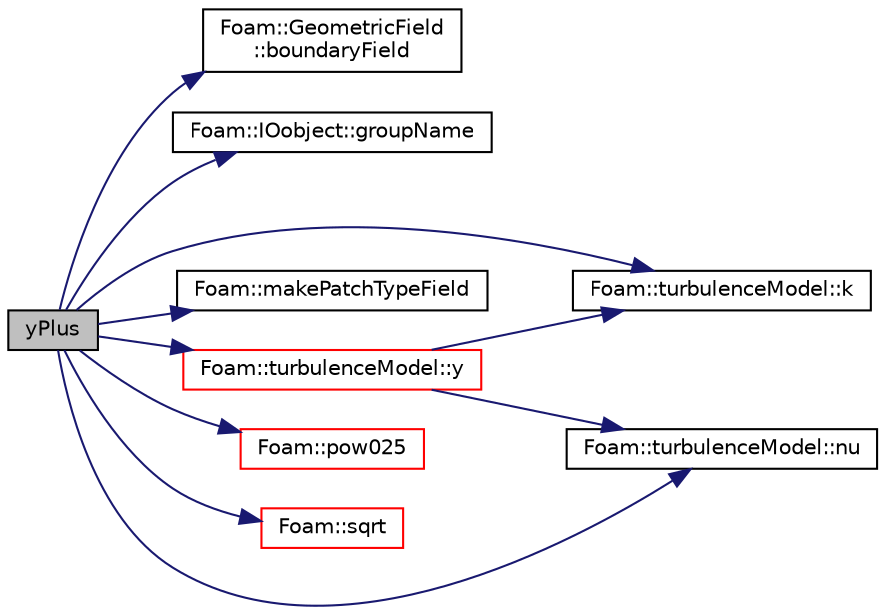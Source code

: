 digraph "yPlus"
{
  bgcolor="transparent";
  edge [fontname="Helvetica",fontsize="10",labelfontname="Helvetica",labelfontsize="10"];
  node [fontname="Helvetica",fontsize="10",shape=record];
  rankdir="LR";
  Node73 [label="yPlus",height=0.2,width=0.4,color="black", fillcolor="grey75", style="filled", fontcolor="black"];
  Node73 -> Node74 [color="midnightblue",fontsize="10",style="solid",fontname="Helvetica"];
  Node74 [label="Foam::GeometricField\l::boundaryField",height=0.2,width=0.4,color="black",URL="$a23249.html#a9ff7de36fba06b4f4f77a75142ad72b6",tooltip="Return const-reference to the boundary field. "];
  Node73 -> Node75 [color="midnightblue",fontsize="10",style="solid",fontname="Helvetica"];
  Node75 [label="Foam::IOobject::groupName",height=0.2,width=0.4,color="black",URL="$a27249.html#ad5705e6da2a025ad75b4cf5d748d7d30"];
  Node73 -> Node76 [color="midnightblue",fontsize="10",style="solid",fontname="Helvetica"];
  Node76 [label="Foam::turbulenceModel::k",height=0.2,width=0.4,color="black",URL="$a32397.html#a513c40f9ed37e2baed10984c3c4c57a9",tooltip="Return the turbulence kinetic energy. "];
  Node73 -> Node77 [color="midnightblue",fontsize="10",style="solid",fontname="Helvetica"];
  Node77 [label="Foam::makePatchTypeField",height=0.2,width=0.4,color="black",URL="$a21851.html#a44a8c9a8ab08f6bf1f84bf3dab3f82a2"];
  Node73 -> Node78 [color="midnightblue",fontsize="10",style="solid",fontname="Helvetica"];
  Node78 [label="Foam::turbulenceModel::nu",height=0.2,width=0.4,color="black",URL="$a32397.html#ad5f81fcd6f7d0ddad1a5fe2a8f08bb3f",tooltip="Return the laminar viscosity. "];
  Node73 -> Node79 [color="midnightblue",fontsize="10",style="solid",fontname="Helvetica"];
  Node79 [label="Foam::pow025",height=0.2,width=0.4,color="red",URL="$a21851.html#af8d7dc24dfce32ee37c1210e616966e1"];
  Node73 -> Node83 [color="midnightblue",fontsize="10",style="solid",fontname="Helvetica"];
  Node83 [label="Foam::sqrt",height=0.2,width=0.4,color="red",URL="$a21851.html#a8616bd62eebf2342a80222fecb1bda71"];
  Node73 -> Node85 [color="midnightblue",fontsize="10",style="solid",fontname="Helvetica"];
  Node85 [label="Foam::turbulenceModel::y",height=0.2,width=0.4,color="red",URL="$a32397.html#a152c527a6b3137685b03893a7a3a73eb",tooltip="Return the near wall distances. "];
  Node85 -> Node78 [color="midnightblue",fontsize="10",style="solid",fontname="Helvetica"];
  Node85 -> Node76 [color="midnightblue",fontsize="10",style="solid",fontname="Helvetica"];
}
